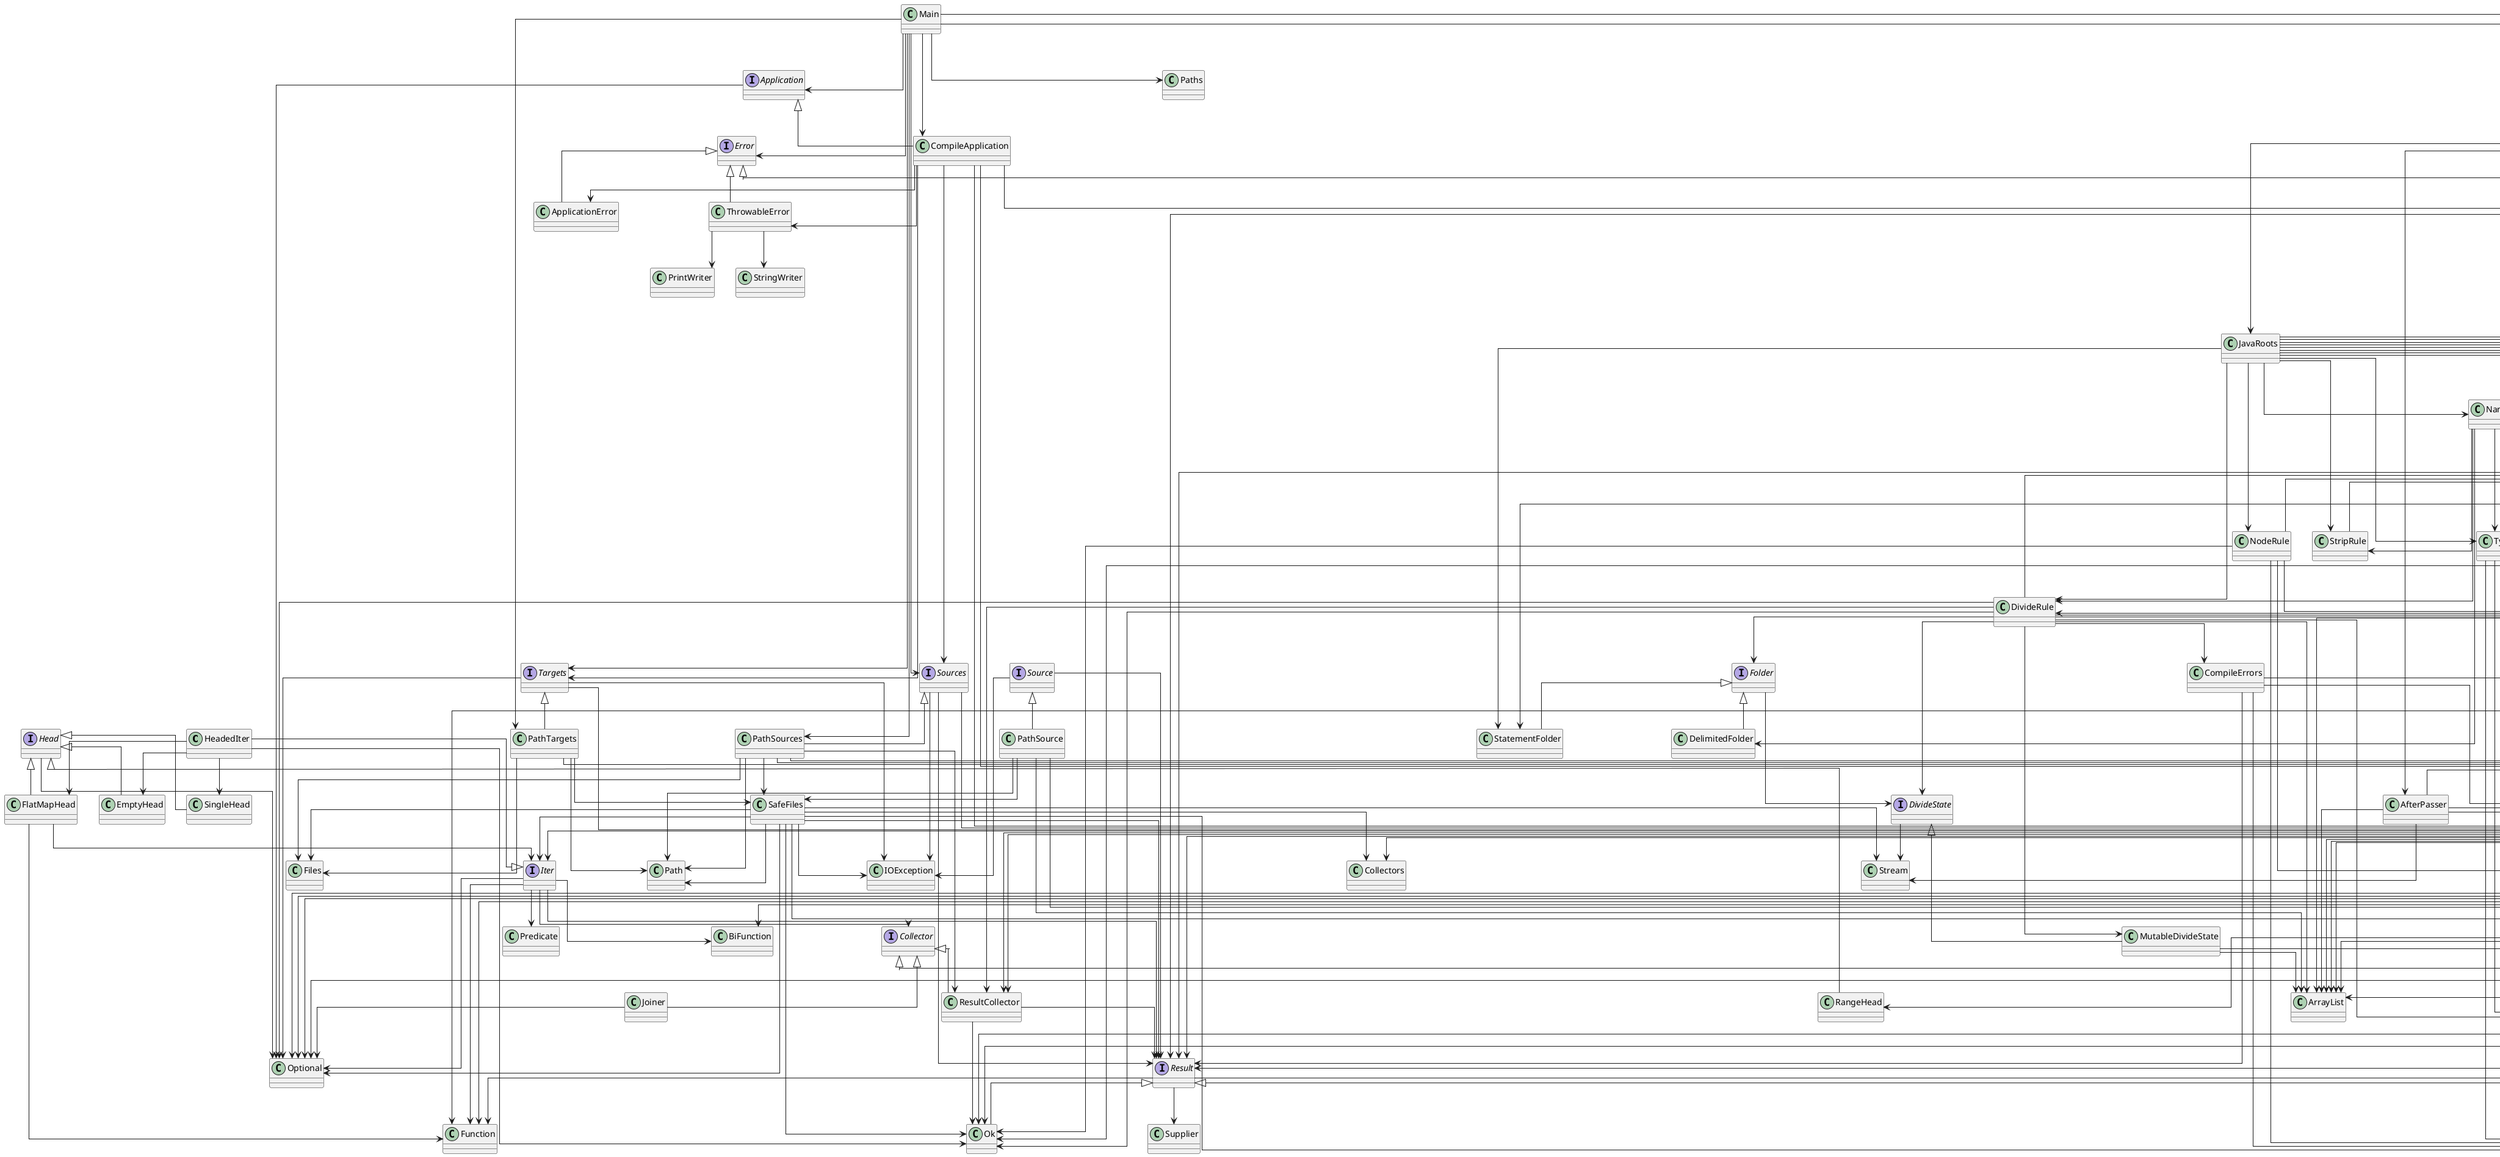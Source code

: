 @startuml
skinparam linetype ortho
class HeadedIter
Iter <|-- HeadedIter
class Roots
interface All
class SymbolRule
Rule <|-- SymbolRule
class EmptyHead
Head <|-- EmptyHead
class JavaRoots
interface Sources
class Iters
class PlantUMLRoots
class SafeFiles
interface Lexer
class StringRule
Rule <|-- StringRule
class ThrowableError
Error <|-- ThrowableError
class Tuple2
class ApplicationError
Error <|-- ApplicationError
class StagedCompiler
Compiler <|-- StagedCompiler
class PathSources
Sources <|-- PathSources
class StatementFolder
Folder <|-- StatementFolder
class AfterPasser
Passer <|-- AfterPasser
interface Compiler
class ImmutableCompileError
CompileError <|-- ImmutableCompileError
class Config
interface Source
interface Folder
interface DivideState
class JavaToPlantUML
Passer <|-- JavaToPlantUML
class CreateDiagram
All <|-- CreateDiagram
class RuleGenerator
Generator <|-- RuleGenerator
interface Generator
class FlatMapHead
Head <|-- FlatMapHead
interface Passer
class ResultCollector
Collector <|-- ResultCollector
class InfixRule
Rule <|-- InfixRule
class PrefixRule
Rule <|-- PrefixRule
class MapCollector
Collector <|-- MapCollector
class NodeContext
Context <|-- NodeContext
class CompileApplication
Application <|-- CompileApplication
class ExactRule
Rule <|-- ExactRule
class PathSource
Source <|-- PathSource
interface Collector
interface Head
class TypeRule
Rule <|-- TypeRule
class Joiner
Collector <|-- Joiner
interface Node
class OrRule
Rule <|-- OrRule
interface ParseState
class NodeRule
Rule <|-- NodeRule
interface CompileError
Error <|-- CompileError
interface Rule
class Namespaced
class DelimitedFolder
Folder <|-- DelimitedFolder
class TreeParser
Parser <|-- TreeParser
class Location
interface Parser
class StringContext
Context <|-- StringContext
class PathTargets
Targets <|-- PathTargets
class SingleHead
Head <|-- SingleHead
class StripRule
Rule <|-- StripRule
interface Error
interface Iter
class Ok
Result <|-- Ok
class CompileErrors
interface Application
class ImmutableParseState
ParseState <|-- ImmutableParseState
class RangeHead
Head <|-- RangeHead
class DivideRule
Rule <|-- DivideRule
class Err
Result <|-- Err
class RuleLexer
Lexer <|-- RuleLexer
interface Context
class SuffixRule
Rule <|-- SuffixRule
interface Result
class Main
class MutableDivideState
DivideState <|-- MutableDivideState
class MapNode
Node <|-- MapNode
interface Targets
class ContextRule
Rule <|-- ContextRule
All --> Node
All --> Location
All --> Map
Iters --> Tuple2
Iters --> RangeHead
Iters --> ArrayList
Iters --> List
Iters --> Map
Roots --> Node
Roots --> Location
Roots --> Map
Node --> Tuple2
Node --> Iter
Node --> List
Node --> Optional
ParseState --> Location
FlatMapHead --> Iter
FlatMapHead --> Function
Passer --> Tuple2
Passer --> Node
Passer --> ParseState
Passer --> Optional
Result --> Tuple2
Result --> Function
Result --> Supplier
Namespaced --> DelimitedFolder
Namespaced --> DivideRule
Namespaced --> PrefixRule
Namespaced --> Rule
Namespaced --> StringRule
Namespaced --> StripRule
Namespaced --> SuffixRule
Namespaced --> TypeRule
DivideRule --> Iters
DivideRule --> ResultCollector
DivideRule --> Ok
DivideRule --> MapNode
DivideRule --> DivideState
DivideRule --> MutableDivideState
DivideRule --> Folder
DivideRule --> CompileErrors
DivideRule --> ArrayList
DivideRule --> List
DivideRule --> Optional
Iter --> Collector
Iter --> Result
Iter --> Optional
Iter --> BiFunction
Iter --> Function
Iter --> Predicate
ResultCollector --> Ok
ResultCollector --> Result
AfterPasser --> MapNode
AfterPasser --> ArrayList
AfterPasser --> List
AfterPasser --> Stream
PrefixRule --> Err
PrefixRule --> StringContext
PrefixRule --> ImmutableCompileError
Compiler --> Result
Compiler --> CompileError
Compiler --> Location
Compiler --> Map
Head --> Optional
InfixRule --> Err
InfixRule --> StringContext
InfixRule --> ImmutableCompileError
OrRule --> Err
OrRule --> Ok
OrRule --> Context
OrRule --> StringContext
OrRule --> ImmutableCompileError
OrRule --> ArrayList
OrRule --> List
OrRule --> Optional
OrRule --> Function
NodeContext --> Node
PathSource --> SafeFiles
PathSource --> Path
PathSource --> ArrayList
PathSource --> List
Sources --> Result
Sources --> IOException
Sources --> Map
DivideState --> Stream
PathTargets --> SafeFiles
PathTargets --> Iters
PathTargets --> Files
PathTargets --> Path
CompileErrors --> Err
CompileErrors --> Result
CompileErrors --> Node
CompileErrors --> NodeContext
HeadedIter --> EmptyHead
HeadedIter --> FlatMapHead
HeadedIter --> SingleHead
HeadedIter --> Ok
Lexer --> Result
Lexer --> CompileError
Lexer --> Location
Lexer --> Map
TreeParser --> Tuple2
TreeParser --> Iters
TreeParser --> MapCollector
TreeParser --> Node
TreeParser --> Location
TreeParser --> ImmutableParseState
TreeParser --> ParseState
TreeParser --> ArrayList
TreeParser --> List
TreeParser --> Map
Rule --> Result
Rule --> CompileError
Rule --> Node
JavaToPlantUML --> MapNode
JavaToPlantUML --> ImmutableParseState
JavaToPlantUML --> ArrayList
JavaToPlantUML --> Collections
JavaToPlantUML --> List
RuleGenerator --> Tuple2
RuleGenerator --> Iters
RuleGenerator --> MapCollector
RuleGenerator --> ResultCollector
RuleGenerator --> Rule
Application --> Optional
CreateDiagram --> Iters
CreateDiagram --> MapNode
CreateDiagram --> ArrayList
CreateDiagram --> Collection
CreateDiagram --> Collections
CreateDiagram --> HashMap
CreateDiagram --> List
CreateDiagram --> Optional
Generator --> Result
Generator --> CompileError
Generator --> Location
Generator --> Map
PlantUMLRoots --> DivideRule
PlantUMLRoots --> ExactRule
PlantUMLRoots --> InfixRule
PlantUMLRoots --> OrRule
PlantUMLRoots --> PrefixRule
PlantUMLRoots --> Rule
PlantUMLRoots --> StringRule
PlantUMLRoots --> SuffixRule
PlantUMLRoots --> TypeRule
PlantUMLRoots --> StatementFolder
PlantUMLRoots --> List
StringRule --> Err
StringRule --> Ok
StringRule --> MapNode
StringRule --> ImmutableCompileError
Config --> Compiler
Config --> StagedCompiler
Config --> JavaRoots
Config --> PlantUMLRoots
Config --> AfterPasser
Config --> CreateDiagram
Config --> Generator
Config --> JavaToPlantUML
Config --> Lexer
Config --> Parser
Config --> RuleGenerator
Config --> RuleLexer
Config --> TreeParser
MapNode --> Iters
MapNode --> HashMap
MapNode --> Map
MapNode --> BiFunction
MapNode --> Function
Folder --> DivideState
PathSources --> SafeFiles
PathSources --> Tuple2
PathSources --> MapCollector
PathSources --> ResultCollector
PathSources --> Files
PathSources --> Path
Source --> Result
Source --> IOException
ThrowableError --> PrintWriter
ThrowableError --> StringWriter
ExactRule --> Err
ExactRule --> Ok
ExactRule --> MapNode
ExactRule --> StringContext
ExactRule --> ImmutableCompileError
JavaRoots --> Namespaced
JavaRoots --> ContextRule
JavaRoots --> DivideRule
JavaRoots --> InfixRule
JavaRoots --> NodeRule
JavaRoots --> OrRule
JavaRoots --> Rule
JavaRoots --> StringRule
JavaRoots --> StripRule
JavaRoots --> SuffixRule
JavaRoots --> SymbolRule
JavaRoots --> TypeRule
JavaRoots --> StatementFolder
JavaRoots --> List
MapCollector --> Tuple2
MapCollector --> HashMap
MapCollector --> Map
Joiner --> Optional
ImmutableCompileError --> Context
ImmutableCompileError --> ArrayList
ImmutableCompileError --> Comparator
ImmutableCompileError --> List
ImmutableCompileError --> Collectors
SafeFiles --> Iter
SafeFiles --> Iters
SafeFiles --> Err
SafeFiles --> Ok
SafeFiles --> Result
SafeFiles --> IOException
SafeFiles --> Files
SafeFiles --> Path
SafeFiles --> Optional
SafeFiles --> Collectors
SafeFiles --> Stream
Targets --> IOException
Targets --> Map
Targets --> Optional
StagedCompiler --> Generator
StagedCompiler --> Lexer
StagedCompiler --> Parser
StagedCompiler --> Roots
MutableDivideState --> ArrayList
MutableDivideState --> List
CompileApplication --> Compiler
CompileApplication --> ApplicationError
CompileApplication --> ThrowableError
CompileApplication --> Location
CompileApplication --> Sources
CompileApplication --> Targets
CompileApplication --> Map
ContextRule --> StringContext
ContextRule --> ImmutableCompileError
ContextRule --> List
NodeRule --> Err
NodeRule --> Ok
NodeRule --> MapNode
NodeRule --> ImmutableCompileError
SuffixRule --> Err
SuffixRule --> StringContext
SuffixRule --> ImmutableCompileError
SymbolRule --> Err
SymbolRule --> StringContext
SymbolRule --> ImmutableCompileError
Main --> Application
Main --> CompileApplication
Main --> Compiler
Main --> Error
Main --> Config
Main --> PathSources
Main --> PathTargets
Main --> Sources
Main --> Targets
Main --> Paths
RuleLexer --> Tuple2
RuleLexer --> Iters
RuleLexer --> MapCollector
RuleLexer --> ResultCollector
RuleLexer --> Node
RuleLexer --> Rule
TypeRule --> Err
TypeRule --> Context
TypeRule --> StringContext
TypeRule --> ImmutableCompileError
TypeRule --> List
Location --> List
@enduml

